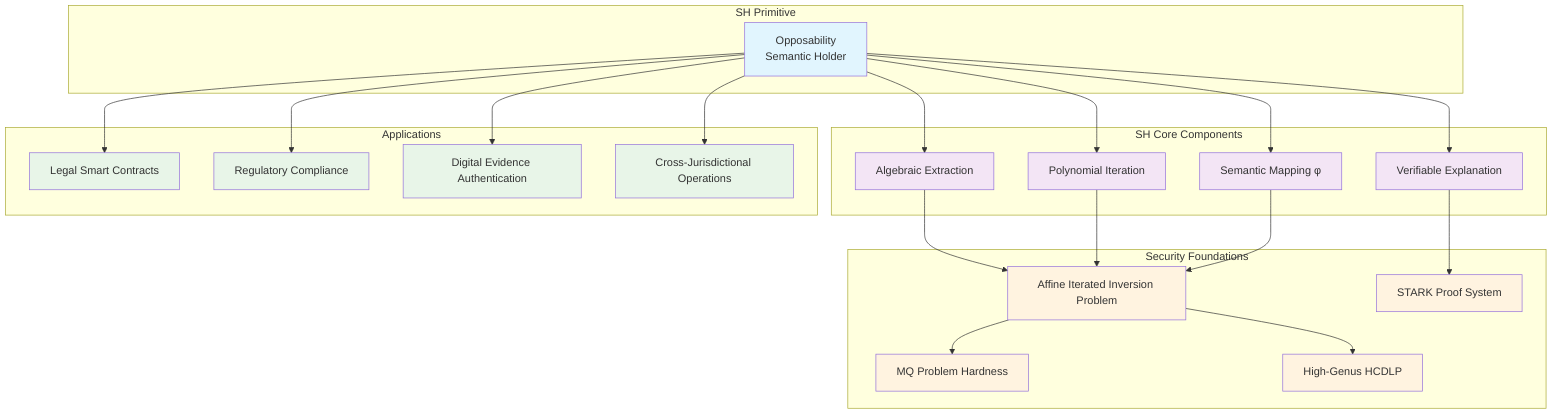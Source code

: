 graph TB
    subgraph "SH Primitive"
        direction TB
        SH[Opposability<br>Semantic Holder]
    end

    subgraph "SH Core Components"
        direction TB
        AE[Algebraic Extraction]
        PI[Polynomial Iteration]
        SM[Semantic Mapping φ]
        VE[Verifiable Explanation]
    end

    subgraph "Security Foundations"
        direction TB
        AIIP[Affine Iterated Inversion Problem]
        MQ[MQ Problem Hardness]
        HCDLP[High-Genus HCDLP]
        STARK[STARK Proof System]
    end

    subgraph "Applications"
        direction TB
        LSC[Legal Smart Contracts]
        RC[Regulatory Compliance]
        DEA[Digital Evidence Authentication]
        XJ[Cross-Jurisdictional Operations]
    end

    SH --> AE
    SH --> PI
    SH --> SM
    SH --> VE
    
    AE --> AIIP
    PI --> AIIP
    SM --> AIIP
    VE --> STARK
    
    AIIP --> MQ
    AIIP --> HCDLP
    
    SH --> LSC
    SH --> RC
    SH --> DEA
    SH --> XJ

    classDef sh fill:#e1f5fe
    classDef core fill:#f3e5f5
    classDef security fill:#fff3e0
    classDef apps fill:#e8f5e8
    
    class SH sh
    class AE,PI,SM,VE core
    class AIIP,MQ,HCDLP,STARK security
    class LSC,RC,DEA,XJ apps